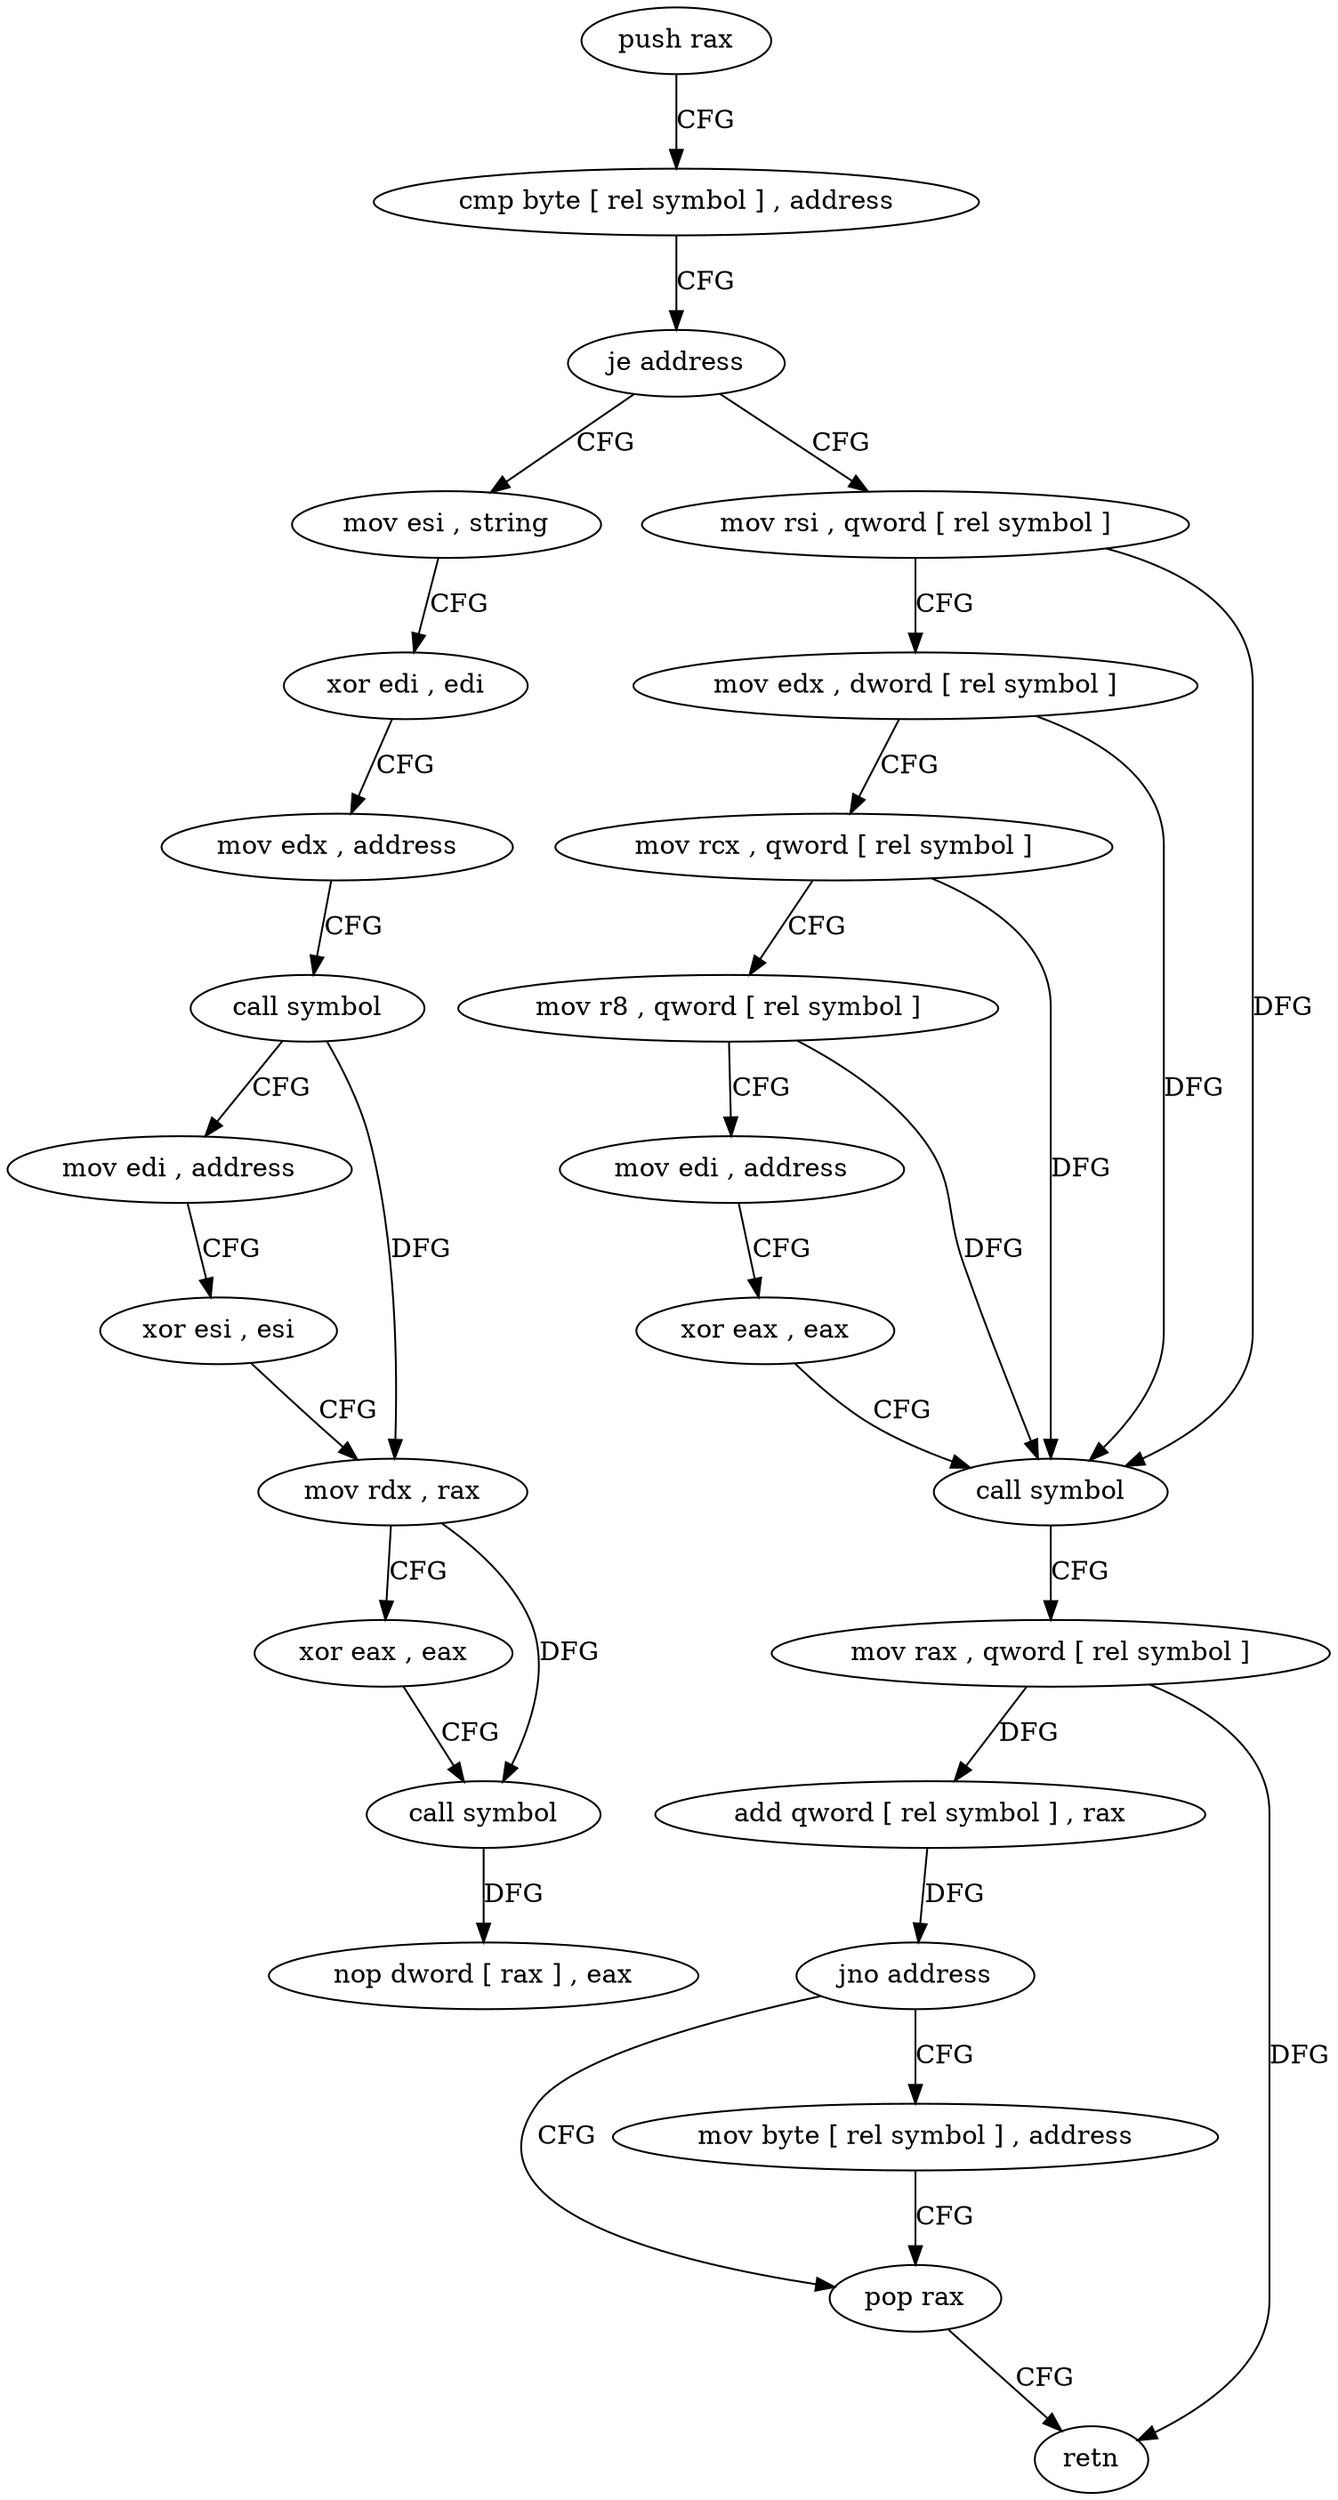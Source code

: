 digraph "func" {
"4204656" [label = "push rax" ]
"4204657" [label = "cmp byte [ rel symbol ] , address" ]
"4204664" [label = "je address" ]
"4204730" [label = "mov esi , string" ]
"4204666" [label = "mov rsi , qword [ rel symbol ]" ]
"4204735" [label = "xor edi , edi" ]
"4204737" [label = "mov edx , address" ]
"4204742" [label = "call symbol" ]
"4204747" [label = "mov edi , address" ]
"4204752" [label = "xor esi , esi" ]
"4204754" [label = "mov rdx , rax" ]
"4204757" [label = "xor eax , eax" ]
"4204759" [label = "call symbol" ]
"4204764" [label = "nop dword [ rax ] , eax" ]
"4204673" [label = "mov edx , dword [ rel symbol ]" ]
"4204679" [label = "mov rcx , qword [ rel symbol ]" ]
"4204686" [label = "mov r8 , qword [ rel symbol ]" ]
"4204693" [label = "mov edi , address" ]
"4204698" [label = "xor eax , eax" ]
"4204700" [label = "call symbol" ]
"4204705" [label = "mov rax , qword [ rel symbol ]" ]
"4204712" [label = "add qword [ rel symbol ] , rax" ]
"4204719" [label = "jno address" ]
"4204728" [label = "pop rax" ]
"4204721" [label = "mov byte [ rel symbol ] , address" ]
"4204729" [label = "retn" ]
"4204656" -> "4204657" [ label = "CFG" ]
"4204657" -> "4204664" [ label = "CFG" ]
"4204664" -> "4204730" [ label = "CFG" ]
"4204664" -> "4204666" [ label = "CFG" ]
"4204730" -> "4204735" [ label = "CFG" ]
"4204666" -> "4204673" [ label = "CFG" ]
"4204666" -> "4204700" [ label = "DFG" ]
"4204735" -> "4204737" [ label = "CFG" ]
"4204737" -> "4204742" [ label = "CFG" ]
"4204742" -> "4204747" [ label = "CFG" ]
"4204742" -> "4204754" [ label = "DFG" ]
"4204747" -> "4204752" [ label = "CFG" ]
"4204752" -> "4204754" [ label = "CFG" ]
"4204754" -> "4204757" [ label = "CFG" ]
"4204754" -> "4204759" [ label = "DFG" ]
"4204757" -> "4204759" [ label = "CFG" ]
"4204759" -> "4204764" [ label = "DFG" ]
"4204673" -> "4204679" [ label = "CFG" ]
"4204673" -> "4204700" [ label = "DFG" ]
"4204679" -> "4204686" [ label = "CFG" ]
"4204679" -> "4204700" [ label = "DFG" ]
"4204686" -> "4204693" [ label = "CFG" ]
"4204686" -> "4204700" [ label = "DFG" ]
"4204693" -> "4204698" [ label = "CFG" ]
"4204698" -> "4204700" [ label = "CFG" ]
"4204700" -> "4204705" [ label = "CFG" ]
"4204705" -> "4204712" [ label = "DFG" ]
"4204705" -> "4204729" [ label = "DFG" ]
"4204712" -> "4204719" [ label = "DFG" ]
"4204719" -> "4204728" [ label = "CFG" ]
"4204719" -> "4204721" [ label = "CFG" ]
"4204728" -> "4204729" [ label = "CFG" ]
"4204721" -> "4204728" [ label = "CFG" ]
}

